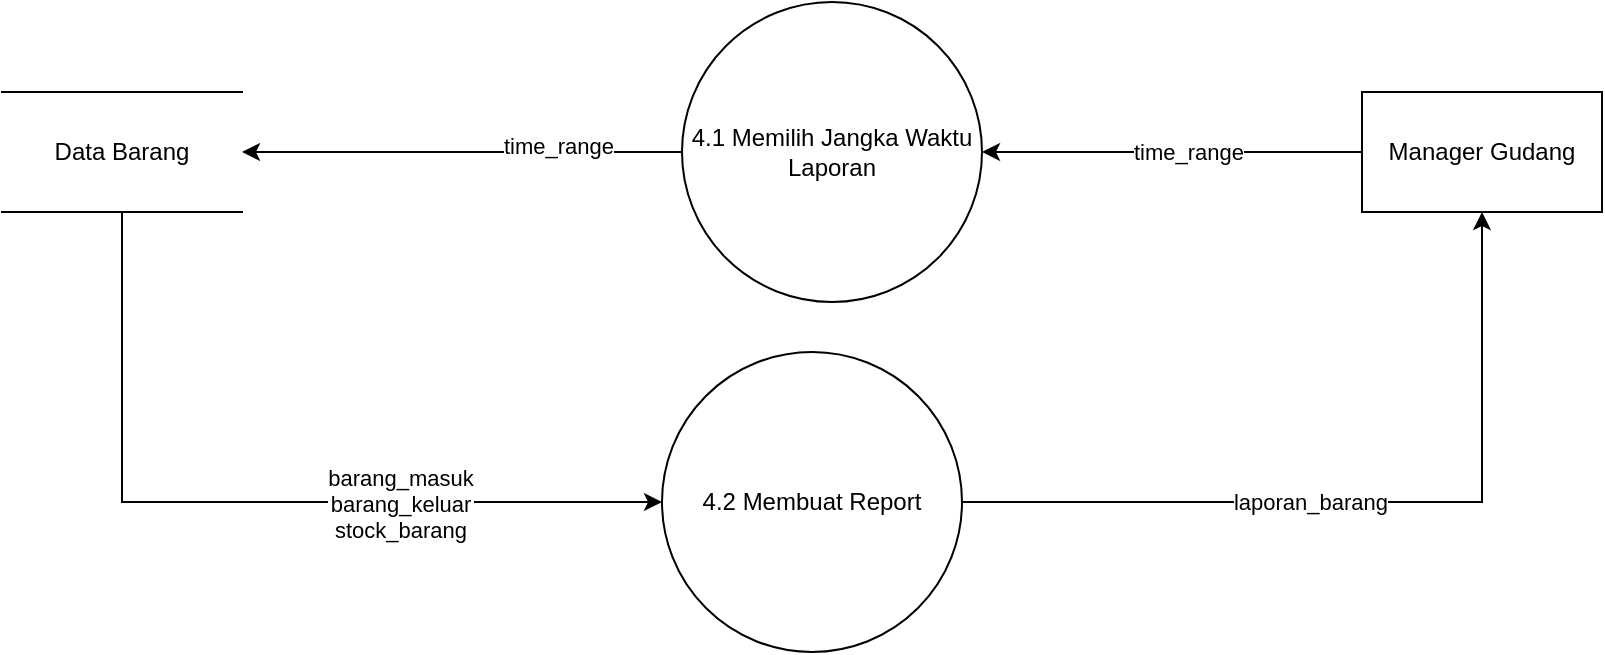 <mxfile version="21.6.1" type="github">
  <diagram name="Page-1" id="Q4WIOze9odMph-b-LJnT">
    <mxGraphModel dx="1434" dy="774" grid="1" gridSize="10" guides="1" tooltips="1" connect="1" arrows="1" fold="1" page="1" pageScale="1" pageWidth="1100" pageHeight="850" math="0" shadow="0">
      <root>
        <mxCell id="0" />
        <mxCell id="1" parent="0" />
        <mxCell id="uk0KwAhPvR7Xrh5xwWu3-1" style="edgeStyle=orthogonalEdgeStyle;rounded=0;orthogonalLoop=1;jettySize=auto;html=1;exitX=0.5;exitY=1;exitDx=0;exitDy=0;entryX=0;entryY=0.5;entryDx=0;entryDy=0;" edge="1" parent="1" source="uk0KwAhPvR7Xrh5xwWu3-3" target="uk0KwAhPvR7Xrh5xwWu3-6">
          <mxGeometry relative="1" as="geometry" />
        </mxCell>
        <mxCell id="uk0KwAhPvR7Xrh5xwWu3-2" value="&lt;div&gt;barang_masuk&lt;/div&gt;&lt;div&gt;barang_keluar&lt;/div&gt;&lt;div&gt;stock_barang&lt;br&gt;&lt;/div&gt;" style="edgeLabel;html=1;align=center;verticalAlign=middle;resizable=0;points=[];" vertex="1" connectable="0" parent="uk0KwAhPvR7Xrh5xwWu3-1">
          <mxGeometry x="0.369" y="-1" relative="1" as="geometry">
            <mxPoint as="offset" />
          </mxGeometry>
        </mxCell>
        <mxCell id="uk0KwAhPvR7Xrh5xwWu3-3" value="Data Barang" style="shape=partialRectangle;whiteSpace=wrap;html=1;left=0;right=0;fillColor=none;" vertex="1" parent="1">
          <mxGeometry x="160" y="120" width="120" height="60" as="geometry" />
        </mxCell>
        <mxCell id="uk0KwAhPvR7Xrh5xwWu3-4" style="edgeStyle=orthogonalEdgeStyle;rounded=0;orthogonalLoop=1;jettySize=auto;html=1;exitX=1;exitY=0.5;exitDx=0;exitDy=0;entryX=0.5;entryY=1;entryDx=0;entryDy=0;" edge="1" parent="1" source="uk0KwAhPvR7Xrh5xwWu3-6" target="uk0KwAhPvR7Xrh5xwWu3-7">
          <mxGeometry relative="1" as="geometry" />
        </mxCell>
        <mxCell id="uk0KwAhPvR7Xrh5xwWu3-5" value="laporan_barang" style="edgeLabel;html=1;align=center;verticalAlign=middle;resizable=0;points=[];" vertex="1" connectable="0" parent="uk0KwAhPvR7Xrh5xwWu3-4">
          <mxGeometry x="-0.142" relative="1" as="geometry">
            <mxPoint as="offset" />
          </mxGeometry>
        </mxCell>
        <mxCell id="uk0KwAhPvR7Xrh5xwWu3-6" value="4.2 Membuat Report" style="ellipse;whiteSpace=wrap;html=1;aspect=fixed;" vertex="1" parent="1">
          <mxGeometry x="490" y="250" width="150" height="150" as="geometry" />
        </mxCell>
        <mxCell id="uk0KwAhPvR7Xrh5xwWu3-11" style="edgeStyle=orthogonalEdgeStyle;rounded=0;orthogonalLoop=1;jettySize=auto;html=1;exitX=0;exitY=0.5;exitDx=0;exitDy=0;entryX=1;entryY=0.5;entryDx=0;entryDy=0;" edge="1" parent="1" source="uk0KwAhPvR7Xrh5xwWu3-7" target="uk0KwAhPvR7Xrh5xwWu3-10">
          <mxGeometry relative="1" as="geometry" />
        </mxCell>
        <mxCell id="uk0KwAhPvR7Xrh5xwWu3-12" value="time_range" style="edgeLabel;html=1;align=center;verticalAlign=middle;resizable=0;points=[];" vertex="1" connectable="0" parent="uk0KwAhPvR7Xrh5xwWu3-11">
          <mxGeometry x="-0.084" relative="1" as="geometry">
            <mxPoint as="offset" />
          </mxGeometry>
        </mxCell>
        <mxCell id="uk0KwAhPvR7Xrh5xwWu3-7" value="Manager Gudang" style="rounded=0;whiteSpace=wrap;html=1;" vertex="1" parent="1">
          <mxGeometry x="840" y="120" width="120" height="60" as="geometry" />
        </mxCell>
        <mxCell id="uk0KwAhPvR7Xrh5xwWu3-13" style="edgeStyle=orthogonalEdgeStyle;rounded=0;orthogonalLoop=1;jettySize=auto;html=1;exitX=0;exitY=0.5;exitDx=0;exitDy=0;entryX=1;entryY=0.5;entryDx=0;entryDy=0;" edge="1" parent="1" source="uk0KwAhPvR7Xrh5xwWu3-10" target="uk0KwAhPvR7Xrh5xwWu3-3">
          <mxGeometry relative="1" as="geometry" />
        </mxCell>
        <mxCell id="uk0KwAhPvR7Xrh5xwWu3-14" value="time_range" style="edgeLabel;html=1;align=center;verticalAlign=middle;resizable=0;points=[];" vertex="1" connectable="0" parent="uk0KwAhPvR7Xrh5xwWu3-13">
          <mxGeometry x="-0.436" y="-3" relative="1" as="geometry">
            <mxPoint as="offset" />
          </mxGeometry>
        </mxCell>
        <mxCell id="uk0KwAhPvR7Xrh5xwWu3-10" value="4.1 Memilih Jangka Waktu Laporan" style="ellipse;whiteSpace=wrap;html=1;aspect=fixed;" vertex="1" parent="1">
          <mxGeometry x="500" y="75" width="150" height="150" as="geometry" />
        </mxCell>
      </root>
    </mxGraphModel>
  </diagram>
</mxfile>
